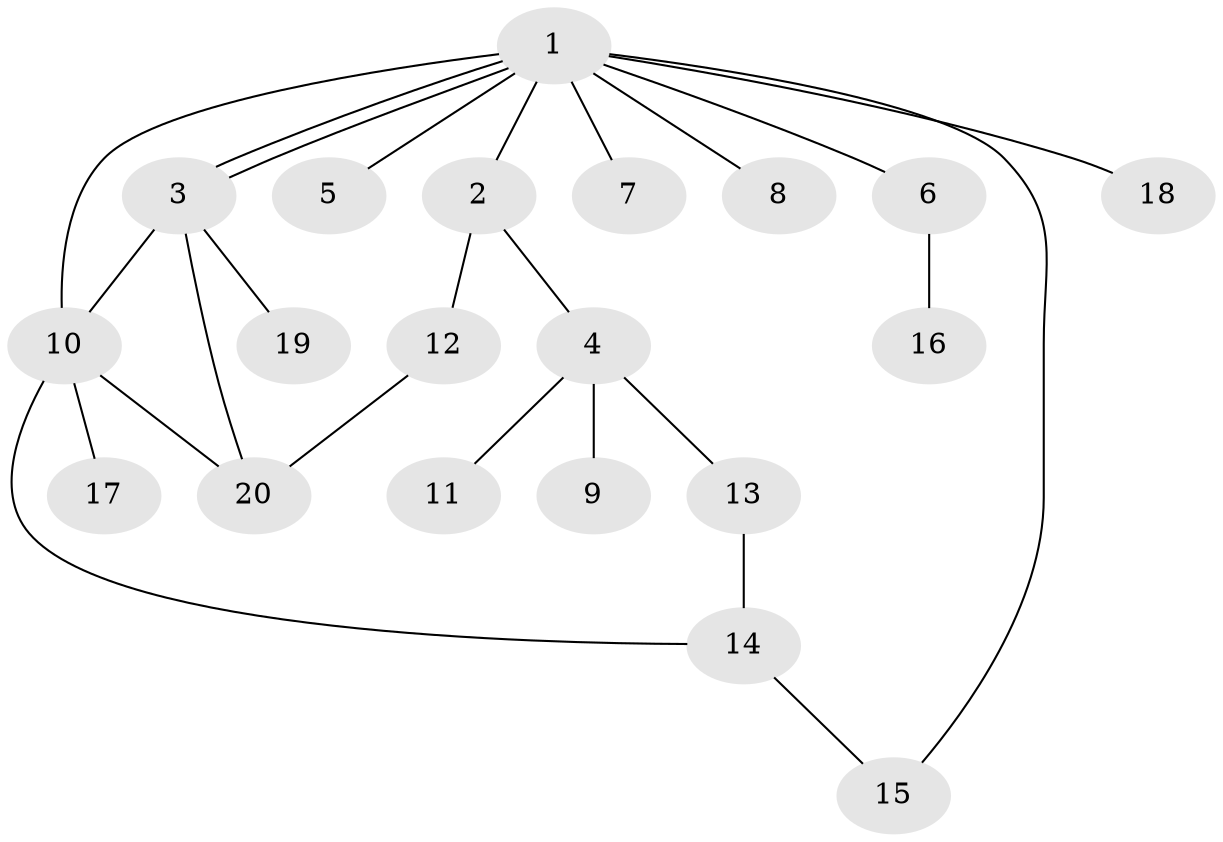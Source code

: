 // Generated by graph-tools (version 1.1) at 2025/46/02/15/25 05:46:28]
// undirected, 20 vertices, 25 edges
graph export_dot {
graph [start="1"]
  node [color=gray90,style=filled];
  1;
  2;
  3;
  4;
  5;
  6;
  7;
  8;
  9;
  10;
  11;
  12;
  13;
  14;
  15;
  16;
  17;
  18;
  19;
  20;
  1 -- 2;
  1 -- 3;
  1 -- 3;
  1 -- 5;
  1 -- 6;
  1 -- 7;
  1 -- 8;
  1 -- 10;
  1 -- 15;
  1 -- 18;
  2 -- 4;
  2 -- 12;
  3 -- 10;
  3 -- 19;
  3 -- 20;
  4 -- 9;
  4 -- 11;
  4 -- 13;
  6 -- 16;
  10 -- 14;
  10 -- 17;
  10 -- 20;
  12 -- 20;
  13 -- 14;
  14 -- 15;
}
